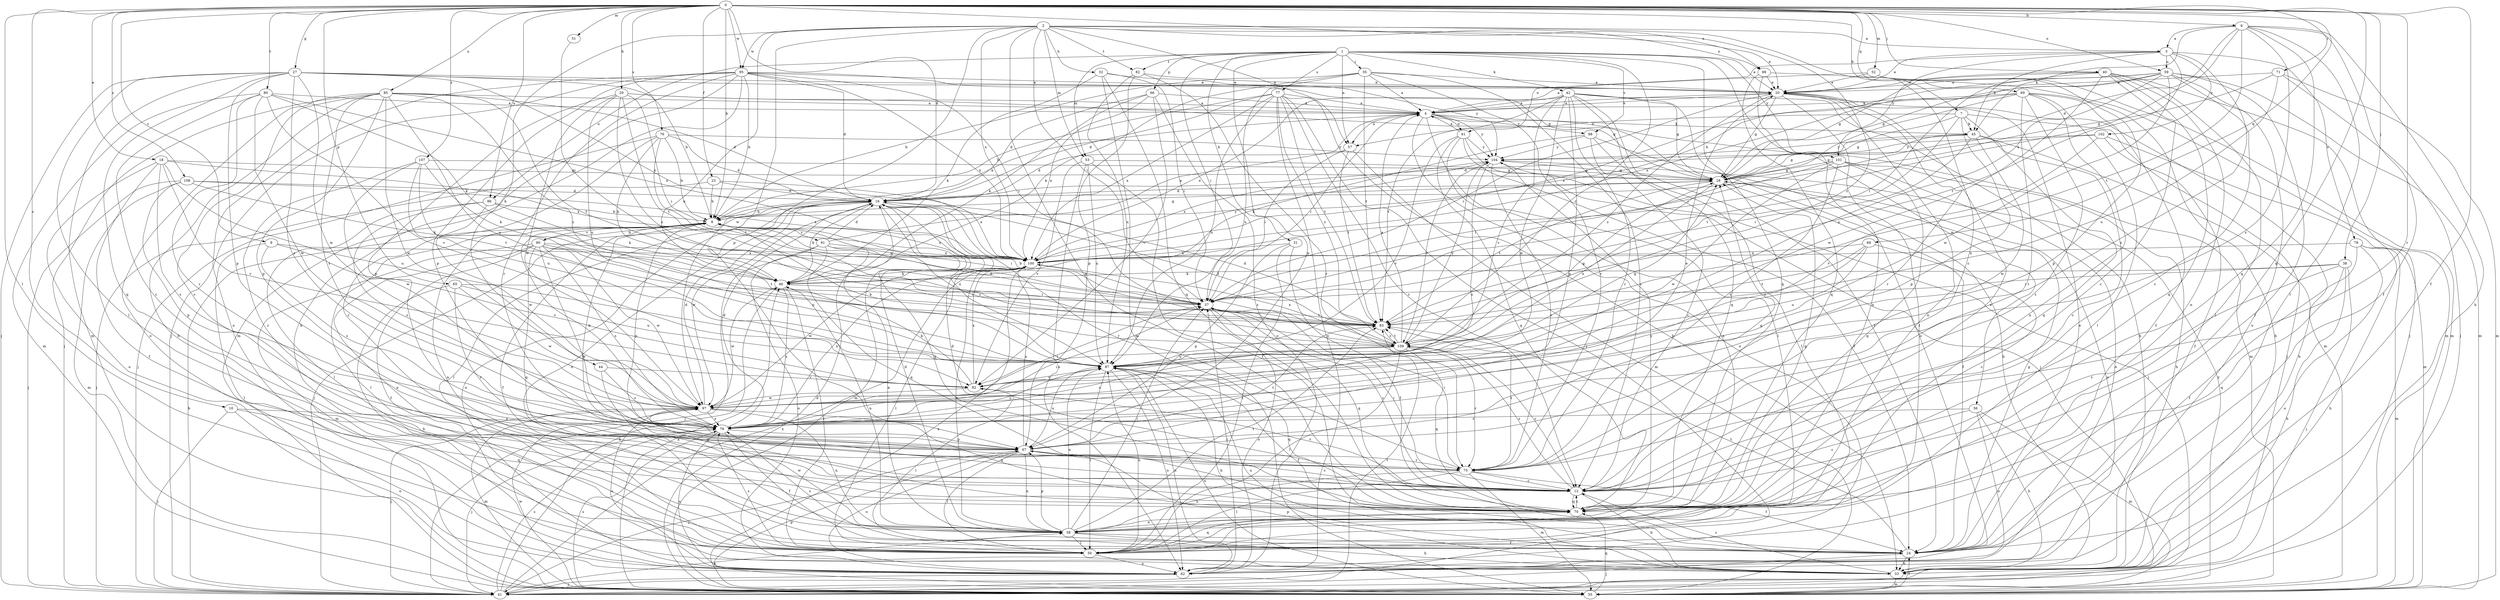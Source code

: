 strict digraph  {
0;
1;
2;
3;
4;
6;
7;
8;
9;
10;
12;
16;
18;
20;
23;
24;
27;
28;
29;
31;
32;
33;
35;
37;
38;
40;
41;
42;
44;
45;
46;
50;
51;
52;
53;
55;
56;
57;
58;
59;
61;
62;
65;
66;
67;
68;
69;
70;
71;
75;
76;
77;
78;
79;
80;
82;
83;
85;
86;
87;
88;
90;
91;
92;
95;
97;
98;
100;
101;
102;
104;
107;
108;
109;
0 -> 6  [label=b];
0 -> 7  [label=b];
0 -> 8  [label=b];
0 -> 9  [label=c];
0 -> 10  [label=c];
0 -> 16  [label=d];
0 -> 18  [label=e];
0 -> 23  [label=f];
0 -> 24  [label=f];
0 -> 27  [label=g];
0 -> 29  [label=h];
0 -> 38  [label=j];
0 -> 40  [label=j];
0 -> 50  [label=l];
0 -> 51  [label=m];
0 -> 52  [label=m];
0 -> 59  [label=o];
0 -> 65  [label=p];
0 -> 68  [label=q];
0 -> 69  [label=q];
0 -> 70  [label=q];
0 -> 71  [label=r];
0 -> 75  [label=r];
0 -> 76  [label=s];
0 -> 80  [label=t];
0 -> 85  [label=u];
0 -> 86  [label=u];
0 -> 95  [label=w];
0 -> 98  [label=x];
0 -> 107  [label=z];
0 -> 108  [label=z];
1 -> 20  [label=e];
1 -> 31  [label=h];
1 -> 35  [label=i];
1 -> 37  [label=i];
1 -> 42  [label=k];
1 -> 53  [label=m];
1 -> 56  [label=n];
1 -> 57  [label=n];
1 -> 66  [label=p];
1 -> 67  [label=p];
1 -> 70  [label=q];
1 -> 77  [label=s];
1 -> 82  [label=t];
1 -> 86  [label=u];
1 -> 88  [label=v];
1 -> 101  [label=y];
1 -> 109  [label=z];
2 -> 3  [label=a];
2 -> 12  [label=c];
2 -> 20  [label=e];
2 -> 32  [label=h];
2 -> 37  [label=i];
2 -> 44  [label=k];
2 -> 53  [label=m];
2 -> 57  [label=n];
2 -> 67  [label=p];
2 -> 70  [label=q];
2 -> 82  [label=t];
2 -> 87  [label=u];
2 -> 95  [label=w];
2 -> 97  [label=w];
2 -> 98  [label=x];
2 -> 100  [label=x];
2 -> 109  [label=z];
3 -> 20  [label=e];
3 -> 45  [label=k];
3 -> 59  [label=o];
3 -> 61  [label=o];
3 -> 78  [label=s];
3 -> 79  [label=s];
3 -> 83  [label=t];
3 -> 101  [label=y];
3 -> 102  [label=y];
4 -> 20  [label=e];
4 -> 37  [label=i];
4 -> 45  [label=k];
4 -> 50  [label=l];
4 -> 55  [label=m];
4 -> 57  [label=n];
4 -> 61  [label=o];
4 -> 62  [label=o];
4 -> 88  [label=v];
4 -> 104  [label=y];
6 -> 3  [label=a];
6 -> 16  [label=d];
6 -> 24  [label=f];
6 -> 33  [label=h];
6 -> 45  [label=k];
6 -> 50  [label=l];
6 -> 70  [label=q];
6 -> 79  [label=s];
6 -> 83  [label=t];
6 -> 100  [label=x];
7 -> 28  [label=g];
7 -> 41  [label=j];
7 -> 45  [label=k];
7 -> 57  [label=n];
7 -> 67  [label=p];
7 -> 70  [label=q];
7 -> 83  [label=t];
8 -> 4  [label=a];
8 -> 24  [label=f];
8 -> 28  [label=g];
8 -> 37  [label=i];
8 -> 50  [label=l];
8 -> 58  [label=n];
8 -> 67  [label=p];
8 -> 90  [label=v];
8 -> 91  [label=v];
8 -> 100  [label=x];
9 -> 50  [label=l];
9 -> 79  [label=s];
9 -> 92  [label=v];
9 -> 100  [label=x];
10 -> 41  [label=j];
10 -> 62  [label=o];
10 -> 70  [label=q];
10 -> 79  [label=s];
12 -> 8  [label=b];
12 -> 16  [label=d];
12 -> 33  [label=h];
12 -> 37  [label=i];
12 -> 70  [label=q];
12 -> 92  [label=v];
12 -> 109  [label=z];
16 -> 8  [label=b];
16 -> 41  [label=j];
16 -> 46  [label=k];
16 -> 50  [label=l];
16 -> 55  [label=m];
16 -> 58  [label=n];
16 -> 62  [label=o];
16 -> 70  [label=q];
16 -> 75  [label=r];
16 -> 87  [label=u];
16 -> 97  [label=w];
18 -> 24  [label=f];
18 -> 28  [label=g];
18 -> 62  [label=o];
18 -> 79  [label=s];
18 -> 87  [label=u];
18 -> 92  [label=v];
18 -> 100  [label=x];
20 -> 4  [label=a];
20 -> 28  [label=g];
20 -> 37  [label=i];
20 -> 50  [label=l];
20 -> 55  [label=m];
20 -> 58  [label=n];
20 -> 75  [label=r];
20 -> 109  [label=z];
23 -> 8  [label=b];
23 -> 16  [label=d];
23 -> 41  [label=j];
23 -> 100  [label=x];
24 -> 20  [label=e];
24 -> 28  [label=g];
24 -> 33  [label=h];
24 -> 41  [label=j];
24 -> 79  [label=s];
24 -> 83  [label=t];
27 -> 8  [label=b];
27 -> 20  [label=e];
27 -> 28  [label=g];
27 -> 41  [label=j];
27 -> 50  [label=l];
27 -> 55  [label=m];
27 -> 67  [label=p];
27 -> 70  [label=q];
27 -> 79  [label=s];
27 -> 97  [label=w];
27 -> 100  [label=x];
28 -> 16  [label=d];
28 -> 24  [label=f];
28 -> 62  [label=o];
28 -> 83  [label=t];
28 -> 87  [label=u];
29 -> 4  [label=a];
29 -> 28  [label=g];
29 -> 37  [label=i];
29 -> 67  [label=p];
29 -> 83  [label=t];
29 -> 87  [label=u];
29 -> 97  [label=w];
29 -> 109  [label=z];
31 -> 24  [label=f];
31 -> 50  [label=l];
31 -> 67  [label=p];
31 -> 100  [label=x];
32 -> 20  [label=e];
32 -> 37  [label=i];
32 -> 46  [label=k];
32 -> 55  [label=m];
32 -> 70  [label=q];
33 -> 12  [label=c];
33 -> 55  [label=m];
33 -> 67  [label=p];
33 -> 87  [label=u];
35 -> 4  [label=a];
35 -> 8  [label=b];
35 -> 12  [label=c];
35 -> 20  [label=e];
35 -> 46  [label=k];
35 -> 75  [label=r];
35 -> 83  [label=t];
35 -> 87  [label=u];
37 -> 8  [label=b];
37 -> 12  [label=c];
37 -> 62  [label=o];
37 -> 70  [label=q];
37 -> 83  [label=t];
38 -> 12  [label=c];
38 -> 33  [label=h];
38 -> 37  [label=i];
38 -> 41  [label=j];
38 -> 46  [label=k];
38 -> 70  [label=q];
40 -> 12  [label=c];
40 -> 20  [label=e];
40 -> 28  [label=g];
40 -> 37  [label=i];
40 -> 41  [label=j];
40 -> 50  [label=l];
40 -> 58  [label=n];
40 -> 70  [label=q];
40 -> 97  [label=w];
41 -> 8  [label=b];
41 -> 46  [label=k];
41 -> 58  [label=n];
41 -> 79  [label=s];
41 -> 83  [label=t];
41 -> 100  [label=x];
42 -> 4  [label=a];
42 -> 24  [label=f];
42 -> 28  [label=g];
42 -> 33  [label=h];
42 -> 62  [label=o];
42 -> 67  [label=p];
42 -> 70  [label=q];
42 -> 75  [label=r];
42 -> 83  [label=t];
42 -> 92  [label=v];
42 -> 97  [label=w];
42 -> 100  [label=x];
44 -> 70  [label=q];
44 -> 79  [label=s];
44 -> 92  [label=v];
45 -> 12  [label=c];
45 -> 16  [label=d];
45 -> 28  [label=g];
45 -> 33  [label=h];
45 -> 37  [label=i];
45 -> 97  [label=w];
45 -> 104  [label=y];
46 -> 37  [label=i];
46 -> 50  [label=l];
46 -> 58  [label=n];
46 -> 79  [label=s];
46 -> 97  [label=w];
50 -> 62  [label=o];
50 -> 70  [label=q];
50 -> 79  [label=s];
50 -> 87  [label=u];
51 -> 37  [label=i];
52 -> 4  [label=a];
52 -> 20  [label=e];
52 -> 55  [label=m];
52 -> 67  [label=p];
53 -> 24  [label=f];
53 -> 28  [label=g];
53 -> 62  [label=o];
53 -> 87  [label=u];
53 -> 92  [label=v];
55 -> 16  [label=d];
55 -> 24  [label=f];
55 -> 46  [label=k];
55 -> 67  [label=p];
55 -> 70  [label=q];
55 -> 79  [label=s];
55 -> 87  [label=u];
55 -> 97  [label=w];
55 -> 100  [label=x];
55 -> 104  [label=y];
56 -> 12  [label=c];
56 -> 33  [label=h];
56 -> 55  [label=m];
56 -> 62  [label=o];
56 -> 79  [label=s];
57 -> 16  [label=d];
57 -> 37  [label=i];
57 -> 55  [label=m];
57 -> 83  [label=t];
58 -> 16  [label=d];
58 -> 24  [label=f];
58 -> 33  [label=h];
58 -> 37  [label=i];
58 -> 50  [label=l];
58 -> 67  [label=p];
58 -> 83  [label=t];
58 -> 87  [label=u];
58 -> 97  [label=w];
59 -> 8  [label=b];
59 -> 12  [label=c];
59 -> 20  [label=e];
59 -> 24  [label=f];
59 -> 28  [label=g];
59 -> 55  [label=m];
59 -> 62  [label=o];
59 -> 87  [label=u];
59 -> 97  [label=w];
59 -> 100  [label=x];
61 -> 4  [label=a];
61 -> 24  [label=f];
61 -> 41  [label=j];
61 -> 58  [label=n];
61 -> 70  [label=q];
61 -> 92  [label=v];
61 -> 104  [label=y];
62 -> 37  [label=i];
62 -> 41  [label=j];
62 -> 87  [label=u];
65 -> 33  [label=h];
65 -> 37  [label=i];
65 -> 75  [label=r];
65 -> 87  [label=u];
65 -> 97  [label=w];
66 -> 4  [label=a];
66 -> 16  [label=d];
66 -> 46  [label=k];
66 -> 62  [label=o];
66 -> 92  [label=v];
66 -> 100  [label=x];
67 -> 12  [label=c];
67 -> 41  [label=j];
67 -> 50  [label=l];
67 -> 58  [label=n];
67 -> 62  [label=o];
67 -> 75  [label=r];
67 -> 83  [label=t];
67 -> 87  [label=u];
67 -> 100  [label=x];
68 -> 12  [label=c];
68 -> 83  [label=t];
68 -> 87  [label=u];
68 -> 100  [label=x];
68 -> 109  [label=z];
69 -> 4  [label=a];
69 -> 12  [label=c];
69 -> 24  [label=f];
69 -> 33  [label=h];
69 -> 37  [label=i];
69 -> 50  [label=l];
69 -> 58  [label=n];
69 -> 75  [label=r];
69 -> 100  [label=x];
70 -> 12  [label=c];
70 -> 20  [label=e];
70 -> 28  [label=g];
70 -> 58  [label=n];
70 -> 104  [label=y];
71 -> 20  [label=e];
71 -> 28  [label=g];
71 -> 41  [label=j];
71 -> 55  [label=m];
71 -> 87  [label=u];
75 -> 12  [label=c];
75 -> 24  [label=f];
75 -> 28  [label=g];
75 -> 37  [label=i];
75 -> 50  [label=l];
75 -> 55  [label=m];
75 -> 58  [label=n];
75 -> 83  [label=t];
76 -> 8  [label=b];
76 -> 12  [label=c];
76 -> 16  [label=d];
76 -> 41  [label=j];
76 -> 46  [label=k];
76 -> 83  [label=t];
76 -> 104  [label=y];
77 -> 4  [label=a];
77 -> 8  [label=b];
77 -> 12  [label=c];
77 -> 16  [label=d];
77 -> 33  [label=h];
77 -> 41  [label=j];
77 -> 62  [label=o];
77 -> 83  [label=t];
77 -> 87  [label=u];
77 -> 100  [label=x];
77 -> 109  [label=z];
78 -> 24  [label=f];
78 -> 33  [label=h];
78 -> 55  [label=m];
78 -> 62  [label=o];
78 -> 100  [label=x];
79 -> 8  [label=b];
79 -> 16  [label=d];
79 -> 20  [label=e];
79 -> 24  [label=f];
79 -> 37  [label=i];
79 -> 41  [label=j];
79 -> 62  [label=o];
79 -> 67  [label=p];
79 -> 87  [label=u];
79 -> 100  [label=x];
80 -> 4  [label=a];
80 -> 12  [label=c];
80 -> 46  [label=k];
80 -> 55  [label=m];
80 -> 75  [label=r];
80 -> 92  [label=v];
80 -> 97  [label=w];
80 -> 100  [label=x];
82 -> 20  [label=e];
82 -> 67  [label=p];
82 -> 75  [label=r];
82 -> 87  [label=u];
83 -> 8  [label=b];
83 -> 16  [label=d];
83 -> 109  [label=z];
85 -> 4  [label=a];
85 -> 12  [label=c];
85 -> 16  [label=d];
85 -> 33  [label=h];
85 -> 41  [label=j];
85 -> 62  [label=o];
85 -> 67  [label=p];
85 -> 79  [label=s];
85 -> 83  [label=t];
85 -> 87  [label=u];
85 -> 97  [label=w];
85 -> 109  [label=z];
86 -> 8  [label=b];
86 -> 46  [label=k];
86 -> 50  [label=l];
86 -> 79  [label=s];
86 -> 97  [label=w];
87 -> 8  [label=b];
87 -> 24  [label=f];
87 -> 28  [label=g];
87 -> 33  [label=h];
87 -> 50  [label=l];
87 -> 62  [label=o];
87 -> 70  [label=q];
87 -> 92  [label=v];
88 -> 12  [label=c];
88 -> 33  [label=h];
88 -> 46  [label=k];
88 -> 50  [label=l];
88 -> 104  [label=y];
90 -> 8  [label=b];
90 -> 24  [label=f];
90 -> 55  [label=m];
90 -> 58  [label=n];
90 -> 70  [label=q];
90 -> 75  [label=r];
90 -> 79  [label=s];
90 -> 83  [label=t];
90 -> 87  [label=u];
90 -> 97  [label=w];
90 -> 100  [label=x];
91 -> 4  [label=a];
91 -> 16  [label=d];
91 -> 41  [label=j];
91 -> 58  [label=n];
91 -> 62  [label=o];
91 -> 70  [label=q];
91 -> 100  [label=x];
91 -> 109  [label=z];
92 -> 46  [label=k];
92 -> 50  [label=l];
92 -> 97  [label=w];
92 -> 100  [label=x];
95 -> 8  [label=b];
95 -> 16  [label=d];
95 -> 20  [label=e];
95 -> 33  [label=h];
95 -> 37  [label=i];
95 -> 41  [label=j];
95 -> 55  [label=m];
95 -> 62  [label=o];
95 -> 67  [label=p];
95 -> 75  [label=r];
95 -> 100  [label=x];
95 -> 104  [label=y];
97 -> 16  [label=d];
97 -> 37  [label=i];
97 -> 41  [label=j];
97 -> 55  [label=m];
97 -> 58  [label=n];
97 -> 62  [label=o];
97 -> 70  [label=q];
97 -> 79  [label=s];
98 -> 20  [label=e];
98 -> 55  [label=m];
98 -> 58  [label=n];
98 -> 70  [label=q];
100 -> 46  [label=k];
100 -> 50  [label=l];
100 -> 58  [label=n];
100 -> 97  [label=w];
100 -> 104  [label=y];
100 -> 109  [label=z];
101 -> 28  [label=g];
101 -> 33  [label=h];
101 -> 37  [label=i];
101 -> 62  [label=o];
101 -> 70  [label=q];
101 -> 79  [label=s];
101 -> 97  [label=w];
102 -> 24  [label=f];
102 -> 28  [label=g];
102 -> 55  [label=m];
102 -> 92  [label=v];
102 -> 104  [label=y];
104 -> 28  [label=g];
104 -> 41  [label=j];
104 -> 75  [label=r];
104 -> 79  [label=s];
104 -> 100  [label=x];
104 -> 109  [label=z];
107 -> 12  [label=c];
107 -> 28  [label=g];
107 -> 46  [label=k];
107 -> 83  [label=t];
107 -> 87  [label=u];
107 -> 97  [label=w];
108 -> 16  [label=d];
108 -> 41  [label=j];
108 -> 46  [label=k];
108 -> 55  [label=m];
108 -> 67  [label=p];
108 -> 100  [label=x];
109 -> 4  [label=a];
109 -> 12  [label=c];
109 -> 16  [label=d];
109 -> 28  [label=g];
109 -> 50  [label=l];
109 -> 70  [label=q];
109 -> 75  [label=r];
109 -> 79  [label=s];
109 -> 83  [label=t];
109 -> 87  [label=u];
109 -> 100  [label=x];
109 -> 104  [label=y];
}

